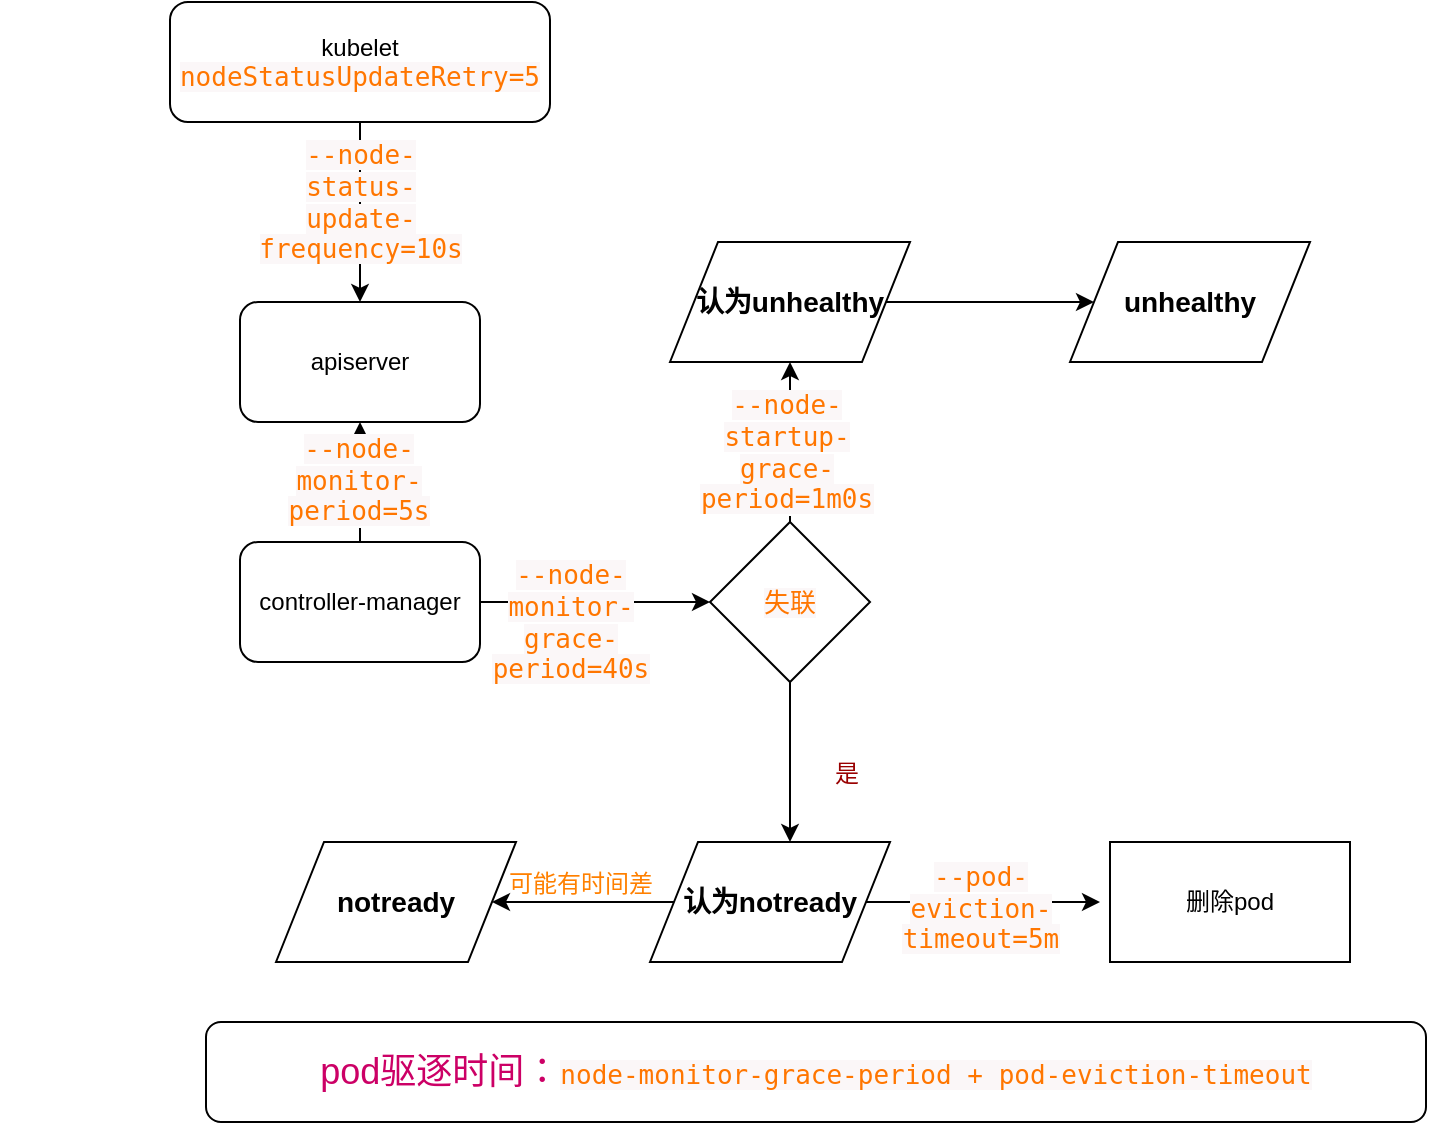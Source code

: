 <mxfile version="12.3.9" type="github" pages="1"><diagram id="t330B3J1KXXm8wFcnN0_" name="Page-1"><mxGraphModel dx="2207" dy="678" grid="1" gridSize="10" guides="1" tooltips="1" connect="1" arrows="1" fold="1" page="1" pageScale="1" pageWidth="827" pageHeight="1169" math="0" shadow="0"><root><mxCell id="0"/><mxCell id="1" parent="0"/><mxCell id="dYie3tbG1Ncg9AgsVTb3-4" value="" style="edgeStyle=orthogonalEdgeStyle;rounded=0;orthogonalLoop=1;jettySize=auto;html=1;" edge="1" parent="1" source="dYie3tbG1Ncg9AgsVTb3-1" target="dYie3tbG1Ncg9AgsVTb3-3"><mxGeometry relative="1" as="geometry"/></mxCell><mxCell id="dYie3tbG1Ncg9AgsVTb3-1" value="kubelet&lt;br&gt;&lt;span style=&quot;color: rgb(255 , 118 , 0) ; font-family: &amp;#34;consolas&amp;#34; , &amp;#34;menlo&amp;#34; , &amp;#34;pingfang sc&amp;#34; , &amp;#34;microsoft yahei&amp;#34; , monospace ; font-size: 13px ; text-align: justify ; background-color: rgb(251 , 247 , 248)&quot;&gt;nodeStatusUpdateRetry=5&lt;/span&gt;&lt;br&gt;" style="rounded=1;whiteSpace=wrap;html=1;" vertex="1" parent="1"><mxGeometry x="60" y="30" width="190" height="60" as="geometry"/></mxCell><mxCell id="dYie3tbG1Ncg9AgsVTb3-3" value="apiserver" style="rounded=1;whiteSpace=wrap;html=1;" vertex="1" parent="1"><mxGeometry x="95" y="180" width="120" height="60" as="geometry"/></mxCell><mxCell id="dYie3tbG1Ncg9AgsVTb3-8" value="" style="edgeStyle=orthogonalEdgeStyle;rounded=0;orthogonalLoop=1;jettySize=auto;html=1;" edge="1" parent="1" source="dYie3tbG1Ncg9AgsVTb3-6" target="dYie3tbG1Ncg9AgsVTb3-3"><mxGeometry relative="1" as="geometry"/></mxCell><mxCell id="dYie3tbG1Ncg9AgsVTb3-9" value="&lt;span style=&quot;color: rgb(255 , 118 , 0) ; font-family: &amp;#34;consolas&amp;#34; , &amp;#34;menlo&amp;#34; , &amp;#34;pingfang sc&amp;#34; , &amp;#34;microsoft yahei&amp;#34; , monospace ; font-size: 13px ; text-align: justify ; white-space: normal ; background-color: rgb(251 , 247 , 248)&quot;&gt;--node-monitor-period=5s&lt;/span&gt;" style="text;html=1;align=center;verticalAlign=middle;resizable=0;points=[];;labelBackgroundColor=#ffffff;" vertex="1" connectable="0" parent="dYie3tbG1Ncg9AgsVTb3-8"><mxGeometry x="0.057" y="1" relative="1" as="geometry"><mxPoint as="offset"/></mxGeometry></mxCell><mxCell id="dYie3tbG1Ncg9AgsVTb3-11" value="" style="edgeStyle=orthogonalEdgeStyle;rounded=0;orthogonalLoop=1;jettySize=auto;html=1;" edge="1" parent="1" source="dYie3tbG1Ncg9AgsVTb3-6"><mxGeometry relative="1" as="geometry"><mxPoint x="330" y="330" as="targetPoint"/></mxGeometry></mxCell><mxCell id="dYie3tbG1Ncg9AgsVTb3-6" value="controller-manager" style="rounded=1;whiteSpace=wrap;html=1;" vertex="1" parent="1"><mxGeometry x="95" y="300" width="120" height="60" as="geometry"/></mxCell><mxCell id="dYie3tbG1Ncg9AgsVTb3-5" value="&lt;blockquote&gt;&lt;span style=&quot;color: rgb(255 , 118 , 0) ; font-family: &amp;#34;consolas&amp;#34; , &amp;#34;menlo&amp;#34; , &amp;#34;pingfang sc&amp;#34; , &amp;#34;microsoft yahei&amp;#34; , monospace ; font-size: 13px ; text-align: justify ; white-space: normal ; background-color: rgb(251 , 247 , 248)&quot;&gt;--node-status-update-frequency=10s&lt;/span&gt;&lt;/blockquote&gt;" style="text;html=1;align=center;verticalAlign=middle;resizable=0;points=[];;autosize=1;" vertex="1" parent="1"><mxGeometry x="-25" y="110" width="360" height="40" as="geometry"/></mxCell><mxCell id="dYie3tbG1Ncg9AgsVTb3-16" value="" style="edgeStyle=orthogonalEdgeStyle;rounded=0;orthogonalLoop=1;jettySize=auto;html=1;" edge="1" parent="1" source="dYie3tbG1Ncg9AgsVTb3-13"><mxGeometry relative="1" as="geometry"><mxPoint x="370" y="450" as="targetPoint"/></mxGeometry></mxCell><mxCell id="dYie3tbG1Ncg9AgsVTb3-24" value="" style="edgeStyle=orthogonalEdgeStyle;rounded=0;orthogonalLoop=1;jettySize=auto;html=1;" edge="1" parent="1" source="dYie3tbG1Ncg9AgsVTb3-13"><mxGeometry relative="1" as="geometry"><mxPoint x="370" y="210" as="targetPoint"/></mxGeometry></mxCell><mxCell id="dYie3tbG1Ncg9AgsVTb3-25" value="&lt;span style=&quot;color: rgb(255 , 118 , 0) ; font-family: &amp;#34;consolas&amp;#34; , &amp;#34;menlo&amp;#34; , &amp;#34;pingfang sc&amp;#34; , &amp;#34;microsoft yahei&amp;#34; , monospace ; font-size: 13px ; text-align: justify ; white-space: normal ; background-color: rgb(251 , 247 , 248)&quot;&gt;--node-startup-grace-period=1m0s&lt;/span&gt;" style="text;html=1;align=center;verticalAlign=middle;resizable=0;points=[];;labelBackgroundColor=#ffffff;" vertex="1" connectable="0" parent="dYie3tbG1Ncg9AgsVTb3-24"><mxGeometry x="-0.125" y="2" relative="1" as="geometry"><mxPoint as="offset"/></mxGeometry></mxCell><mxCell id="dYie3tbG1Ncg9AgsVTb3-13" value="&lt;div style=&quot;text-align: justify&quot;&gt;&lt;font color=&quot;#ff7600&quot; face=&quot;consolas, menlo, pingfang sc, microsoft yahei, monospace&quot;&gt;&lt;span style=&quot;font-size: 13px ; background-color: rgb(251 , 247 , 248)&quot;&gt;失联&lt;/span&gt;&lt;/font&gt;&lt;/div&gt;" style="rhombus;whiteSpace=wrap;html=1;" vertex="1" parent="1"><mxGeometry x="330" y="290" width="80" height="80" as="geometry"/></mxCell><mxCell id="dYie3tbG1Ncg9AgsVTb3-14" value="&lt;span style=&quot;color: rgb(255 , 118 , 0) ; font-family: &amp;#34;consolas&amp;#34; , &amp;#34;menlo&amp;#34; , &amp;#34;pingfang sc&amp;#34; , &amp;#34;microsoft yahei&amp;#34; , monospace ; font-size: 13px ; text-align: justify ; white-space: normal ; background-color: rgb(251 , 247 , 248)&quot;&gt;--node-monitor-grace-period=40s&lt;/span&gt;" style="text;html=1;align=center;verticalAlign=middle;resizable=0;points=[];;autosize=1;" vertex="1" parent="1"><mxGeometry x="130" y="330" width="260" height="20" as="geometry"/></mxCell><mxCell id="dYie3tbG1Ncg9AgsVTb3-17" value="&lt;font color=&quot;#990000&quot;&gt;是&lt;/font&gt;" style="text;html=1;align=center;verticalAlign=middle;resizable=0;points=[];;autosize=1;" vertex="1" parent="1"><mxGeometry x="383" y="406" width="30" height="20" as="geometry"/></mxCell><mxCell id="dYie3tbG1Ncg9AgsVTb3-20" value="" style="edgeStyle=orthogonalEdgeStyle;rounded=0;orthogonalLoop=1;jettySize=auto;html=1;" edge="1" parent="1" source="dYie3tbG1Ncg9AgsVTb3-18"><mxGeometry relative="1" as="geometry"><mxPoint x="525" y="480" as="targetPoint"/></mxGeometry></mxCell><mxCell id="dYie3tbG1Ncg9AgsVTb3-28" value="" style="edgeStyle=orthogonalEdgeStyle;rounded=0;orthogonalLoop=1;jettySize=auto;html=1;" edge="1" parent="1" source="dYie3tbG1Ncg9AgsVTb3-18" target="dYie3tbG1Ncg9AgsVTb3-27"><mxGeometry relative="1" as="geometry"/></mxCell><mxCell id="dYie3tbG1Ncg9AgsVTb3-18" value="&lt;font style=&quot;font-size: 14px&quot;&gt;&lt;b&gt;认为notready&lt;/b&gt;&lt;/font&gt;" style="shape=parallelogram;perimeter=parallelogramPerimeter;whiteSpace=wrap;html=1;" vertex="1" parent="1"><mxGeometry x="300" y="450" width="120" height="60" as="geometry"/></mxCell><mxCell id="dYie3tbG1Ncg9AgsVTb3-27" value="&lt;font style=&quot;font-size: 14px&quot;&gt;&lt;b&gt;notready&lt;/b&gt;&lt;/font&gt;" style="shape=parallelogram;perimeter=parallelogramPerimeter;whiteSpace=wrap;html=1;" vertex="1" parent="1"><mxGeometry x="113" y="450" width="120" height="60" as="geometry"/></mxCell><mxCell id="dYie3tbG1Ncg9AgsVTb3-21" value="&lt;span style=&quot;color: rgb(255 , 118 , 0) ; font-family: &amp;#34;consolas&amp;#34; , &amp;#34;menlo&amp;#34; , &amp;#34;pingfang sc&amp;#34; , &amp;#34;microsoft yahei&amp;#34; , monospace ; font-size: 13px ; text-align: justify ; white-space: normal ; background-color: rgb(251 , 247 , 248)&quot;&gt;--pod-eviction-timeout=5m&lt;/span&gt;" style="text;html=1;align=center;verticalAlign=middle;resizable=0;points=[];;autosize=1;" vertex="1" parent="1"><mxGeometry x="360" y="473" width="210" height="20" as="geometry"/></mxCell><mxCell id="dYie3tbG1Ncg9AgsVTb3-22" value="删除pod" style="rounded=0;whiteSpace=wrap;html=1;" vertex="1" parent="1"><mxGeometry x="530" y="450" width="120" height="60" as="geometry"/></mxCell><mxCell id="dYie3tbG1Ncg9AgsVTb3-31" value="" style="edgeStyle=orthogonalEdgeStyle;rounded=0;orthogonalLoop=1;jettySize=auto;html=1;" edge="1" parent="1" source="dYie3tbG1Ncg9AgsVTb3-26" target="dYie3tbG1Ncg9AgsVTb3-30"><mxGeometry relative="1" as="geometry"/></mxCell><mxCell id="dYie3tbG1Ncg9AgsVTb3-26" value="&lt;font style=&quot;font-size: 14px&quot;&gt;&lt;b&gt;认为unhealthy&lt;/b&gt;&lt;/font&gt;" style="shape=parallelogram;perimeter=parallelogramPerimeter;whiteSpace=wrap;html=1;" vertex="1" parent="1"><mxGeometry x="310" y="150" width="120" height="60" as="geometry"/></mxCell><mxCell id="dYie3tbG1Ncg9AgsVTb3-30" value="&lt;font style=&quot;font-size: 14px&quot;&gt;&lt;b&gt;unhealthy&lt;/b&gt;&lt;/font&gt;" style="shape=parallelogram;perimeter=parallelogramPerimeter;whiteSpace=wrap;html=1;" vertex="1" parent="1"><mxGeometry x="510" y="150" width="120" height="60" as="geometry"/></mxCell><mxCell id="dYie3tbG1Ncg9AgsVTb3-29" value="&lt;font color=&quot;#ff8000&quot;&gt;可能有时间差&lt;br&gt;&lt;br&gt;&lt;/font&gt;" style="text;html=1;align=center;verticalAlign=middle;resizable=0;points=[];;autosize=1;" vertex="1" parent="1"><mxGeometry x="220" y="463" width="90" height="30" as="geometry"/></mxCell><mxCell id="dYie3tbG1Ncg9AgsVTb3-34" value="&lt;font style=&quot;font-size: 18px&quot; color=&quot;#cc0066&quot;&gt;pod驱逐时间：&lt;/font&gt;&lt;span style=&quot;color: rgb(255 , 118 , 0) ; font-family: &amp;#34;consolas&amp;#34; , &amp;#34;menlo&amp;#34; , &amp;#34;pingfang sc&amp;#34; , &amp;#34;microsoft yahei&amp;#34; , monospace ; font-size: 13px ; text-align: justify ; white-space: normal ; background-color: rgb(251 , 247 , 248)&quot;&gt;node-monitor-grace-period +&amp;nbsp;&lt;/span&gt;&lt;span style=&quot;color: rgb(255 , 118 , 0) ; font-family: &amp;#34;consolas&amp;#34; , &amp;#34;menlo&amp;#34; , &amp;#34;pingfang sc&amp;#34; , &amp;#34;microsoft yahei&amp;#34; , monospace ; font-size: 13px ; text-align: justify ; white-space: normal ; background-color: rgb(251 , 247 , 248)&quot;&gt;pod-eviction-timeout&lt;/span&gt;" style="rounded=1;whiteSpace=wrap;html=1;" vertex="1" parent="1"><mxGeometry x="78" y="540" width="610" height="50" as="geometry"/></mxCell></root></mxGraphModel></diagram></mxfile>